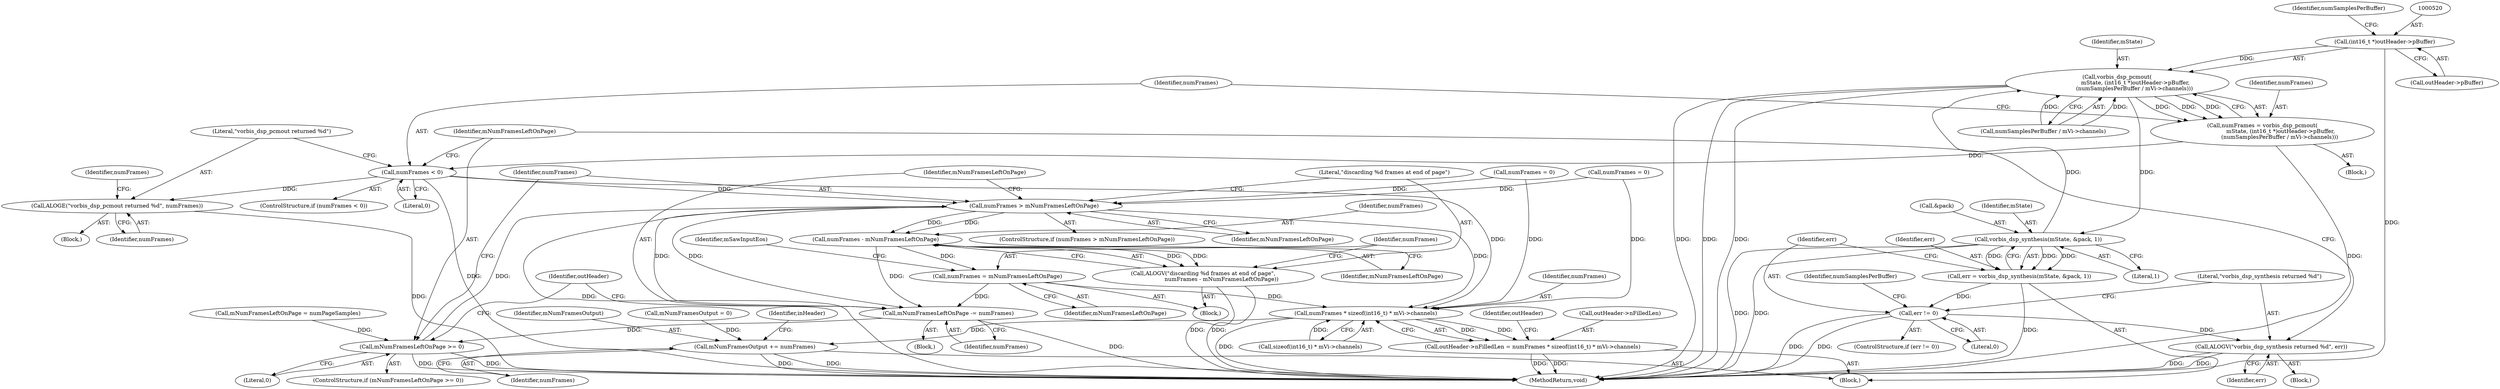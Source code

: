 digraph "0_Android_4e32001e4196f39ddd0b86686ae0231c8f5ed944_0@pointer" {
"1000519" [label="(Call,(int16_t *)outHeader->pBuffer)"];
"1000517" [label="(Call,vorbis_dsp_pcmout(\n                     mState, (int16_t *)outHeader->pBuffer,\n                    (numSamplesPerBuffer / mVi->channels)))"];
"1000475" [label="(Call,vorbis_dsp_synthesis(mState, &pack, 1))"];
"1000473" [label="(Call,err = vorbis_dsp_synthesis(mState, &pack, 1))"];
"1000481" [label="(Call,err != 0)"];
"1000485" [label="(Call,ALOGV(\"vorbis_dsp_synthesis returned %d\", err))"];
"1000515" [label="(Call,numFrames = vorbis_dsp_pcmout(\n                     mState, (int16_t *)outHeader->pBuffer,\n                    (numSamplesPerBuffer / mVi->channels)))"];
"1000530" [label="(Call,numFrames < 0)"];
"1000534" [label="(Call,ALOGE(\"vorbis_dsp_pcmout returned %d\", numFrames))"];
"1000546" [label="(Call,numFrames > mNumFramesLeftOnPage)"];
"1000552" [label="(Call,numFrames - mNumFramesLeftOnPage)"];
"1000550" [label="(Call,ALOGV(\"discarding %d frames at end of page\",\n                     numFrames - mNumFramesLeftOnPage))"];
"1000555" [label="(Call,numFrames = mNumFramesLeftOnPage)"];
"1000569" [label="(Call,mNumFramesLeftOnPage -= numFrames)"];
"1000541" [label="(Call,mNumFramesLeftOnPage >= 0)"];
"1000576" [label="(Call,numFrames * sizeof(int16_t) * mVi->channels)"];
"1000572" [label="(Call,outHeader->nFilledLen = numFrames * sizeof(int16_t) * mVi->channels)"];
"1000592" [label="(Call,mNumFramesOutput += numFrames)"];
"1000547" [label="(Identifier,numFrames)"];
"1000519" [label="(Call,(int16_t *)outHeader->pBuffer)"];
"1000481" [label="(Call,err != 0)"];
"1000479" [label="(Literal,1)"];
"1000555" [label="(Call,numFrames = mNumFramesLeftOnPage)"];
"1000477" [label="(Call,&pack)"];
"1000492" [label="(Identifier,numSamplesPerBuffer)"];
"1000464" [label="(Call,numFrames = 0)"];
"1000476" [label="(Identifier,mState)"];
"1000556" [label="(Identifier,numFrames)"];
"1000486" [label="(Literal,\"vorbis_dsp_synthesis returned %d\")"];
"1000544" [label="(Block,)"];
"1000541" [label="(Call,mNumFramesLeftOnPage >= 0)"];
"1000517" [label="(Call,vorbis_dsp_pcmout(\n                     mState, (int16_t *)outHeader->pBuffer,\n                    (numSamplesPerBuffer / mVi->channels)))"];
"1000557" [label="(Identifier,mNumFramesLeftOnPage)"];
"1000569" [label="(Call,mNumFramesLeftOnPage -= numFrames)"];
"1000574" [label="(Identifier,outHeader)"];
"1000473" [label="(Call,err = vorbis_dsp_synthesis(mState, &pack, 1))"];
"1000545" [label="(ControlStructure,if (numFrames > mNumFramesLeftOnPage))"];
"1000516" [label="(Identifier,numFrames)"];
"1000542" [label="(Identifier,mNumFramesLeftOnPage)"];
"1000535" [label="(Literal,\"vorbis_dsp_pcmout returned %d\")"];
"1000552" [label="(Call,numFrames - mNumFramesLeftOnPage)"];
"1000525" [label="(Identifier,numSamplesPerBuffer)"];
"1000489" [label="(Block,)"];
"1000536" [label="(Identifier,numFrames)"];
"1000365" [label="(Call,mNumFramesLeftOnPage = numPageSamples)"];
"1000553" [label="(Identifier,numFrames)"];
"1000554" [label="(Identifier,mNumFramesLeftOnPage)"];
"1000483" [label="(Literal,0)"];
"1000515" [label="(Call,numFrames = vorbis_dsp_pcmout(\n                     mState, (int16_t *)outHeader->pBuffer,\n                    (numSamplesPerBuffer / mVi->channels)))"];
"1000474" [label="(Identifier,err)"];
"1000529" [label="(ControlStructure,if (numFrames < 0))"];
"1000532" [label="(Literal,0)"];
"1000550" [label="(Call,ALOGV(\"discarding %d frames at end of page\",\n                     numFrames - mNumFramesLeftOnPage))"];
"1000543" [label="(Literal,0)"];
"1000593" [label="(Identifier,mNumFramesOutput)"];
"1000351" [label="(Call,mNumFramesOutput = 0)"];
"1000546" [label="(Call,numFrames > mNumFramesLeftOnPage)"];
"1000571" [label="(Identifier,numFrames)"];
"1000482" [label="(Identifier,err)"];
"1000577" [label="(Identifier,numFrames)"];
"1000524" [label="(Call,numSamplesPerBuffer / mVi->channels)"];
"1000572" [label="(Call,outHeader->nFilledLen = numFrames * sizeof(int16_t) * mVi->channels)"];
"1000548" [label="(Identifier,mNumFramesLeftOnPage)"];
"1000586" [label="(Identifier,outHeader)"];
"1000531" [label="(Identifier,numFrames)"];
"1000485" [label="(Call,ALOGV(\"vorbis_dsp_synthesis returned %d\", err))"];
"1000533" [label="(Block,)"];
"1000630" [label="(MethodReturn,void)"];
"1000538" [label="(Identifier,numFrames)"];
"1000578" [label="(Call,sizeof(int16_t) * mVi->channels)"];
"1000518" [label="(Identifier,mState)"];
"1000573" [label="(Call,outHeader->nFilledLen)"];
"1000537" [label="(Call,numFrames = 0)"];
"1000596" [label="(Identifier,inHeader)"];
"1000540" [label="(ControlStructure,if (mNumFramesLeftOnPage >= 0))"];
"1000592" [label="(Call,mNumFramesOutput += numFrames)"];
"1000487" [label="(Identifier,err)"];
"1000480" [label="(ControlStructure,if (err != 0))"];
"1000549" [label="(Block,)"];
"1000534" [label="(Call,ALOGE(\"vorbis_dsp_pcmout returned %d\", numFrames))"];
"1000576" [label="(Call,numFrames * sizeof(int16_t) * mVi->channels)"];
"1000257" [label="(Block,)"];
"1000530" [label="(Call,numFrames < 0)"];
"1000484" [label="(Block,)"];
"1000551" [label="(Literal,\"discarding %d frames at end of page\")"];
"1000594" [label="(Identifier,numFrames)"];
"1000521" [label="(Call,outHeader->pBuffer)"];
"1000559" [label="(Identifier,mSawInputEos)"];
"1000570" [label="(Identifier,mNumFramesLeftOnPage)"];
"1000475" [label="(Call,vorbis_dsp_synthesis(mState, &pack, 1))"];
"1000519" -> "1000517"  [label="AST: "];
"1000519" -> "1000521"  [label="CFG: "];
"1000520" -> "1000519"  [label="AST: "];
"1000521" -> "1000519"  [label="AST: "];
"1000525" -> "1000519"  [label="CFG: "];
"1000519" -> "1000630"  [label="DDG: "];
"1000519" -> "1000517"  [label="DDG: "];
"1000517" -> "1000515"  [label="AST: "];
"1000517" -> "1000524"  [label="CFG: "];
"1000518" -> "1000517"  [label="AST: "];
"1000524" -> "1000517"  [label="AST: "];
"1000515" -> "1000517"  [label="CFG: "];
"1000517" -> "1000630"  [label="DDG: "];
"1000517" -> "1000630"  [label="DDG: "];
"1000517" -> "1000630"  [label="DDG: "];
"1000517" -> "1000475"  [label="DDG: "];
"1000517" -> "1000515"  [label="DDG: "];
"1000517" -> "1000515"  [label="DDG: "];
"1000517" -> "1000515"  [label="DDG: "];
"1000475" -> "1000517"  [label="DDG: "];
"1000524" -> "1000517"  [label="DDG: "];
"1000524" -> "1000517"  [label="DDG: "];
"1000475" -> "1000473"  [label="AST: "];
"1000475" -> "1000479"  [label="CFG: "];
"1000476" -> "1000475"  [label="AST: "];
"1000477" -> "1000475"  [label="AST: "];
"1000479" -> "1000475"  [label="AST: "];
"1000473" -> "1000475"  [label="CFG: "];
"1000475" -> "1000630"  [label="DDG: "];
"1000475" -> "1000630"  [label="DDG: "];
"1000475" -> "1000473"  [label="DDG: "];
"1000475" -> "1000473"  [label="DDG: "];
"1000475" -> "1000473"  [label="DDG: "];
"1000473" -> "1000257"  [label="AST: "];
"1000474" -> "1000473"  [label="AST: "];
"1000482" -> "1000473"  [label="CFG: "];
"1000473" -> "1000630"  [label="DDG: "];
"1000473" -> "1000481"  [label="DDG: "];
"1000481" -> "1000480"  [label="AST: "];
"1000481" -> "1000483"  [label="CFG: "];
"1000482" -> "1000481"  [label="AST: "];
"1000483" -> "1000481"  [label="AST: "];
"1000486" -> "1000481"  [label="CFG: "];
"1000492" -> "1000481"  [label="CFG: "];
"1000481" -> "1000630"  [label="DDG: "];
"1000481" -> "1000630"  [label="DDG: "];
"1000481" -> "1000485"  [label="DDG: "];
"1000485" -> "1000484"  [label="AST: "];
"1000485" -> "1000487"  [label="CFG: "];
"1000486" -> "1000485"  [label="AST: "];
"1000487" -> "1000485"  [label="AST: "];
"1000542" -> "1000485"  [label="CFG: "];
"1000485" -> "1000630"  [label="DDG: "];
"1000485" -> "1000630"  [label="DDG: "];
"1000515" -> "1000489"  [label="AST: "];
"1000516" -> "1000515"  [label="AST: "];
"1000531" -> "1000515"  [label="CFG: "];
"1000515" -> "1000630"  [label="DDG: "];
"1000515" -> "1000530"  [label="DDG: "];
"1000530" -> "1000529"  [label="AST: "];
"1000530" -> "1000532"  [label="CFG: "];
"1000531" -> "1000530"  [label="AST: "];
"1000532" -> "1000530"  [label="AST: "];
"1000535" -> "1000530"  [label="CFG: "];
"1000542" -> "1000530"  [label="CFG: "];
"1000530" -> "1000630"  [label="DDG: "];
"1000530" -> "1000534"  [label="DDG: "];
"1000530" -> "1000546"  [label="DDG: "];
"1000530" -> "1000576"  [label="DDG: "];
"1000534" -> "1000533"  [label="AST: "];
"1000534" -> "1000536"  [label="CFG: "];
"1000535" -> "1000534"  [label="AST: "];
"1000536" -> "1000534"  [label="AST: "];
"1000538" -> "1000534"  [label="CFG: "];
"1000534" -> "1000630"  [label="DDG: "];
"1000546" -> "1000545"  [label="AST: "];
"1000546" -> "1000548"  [label="CFG: "];
"1000547" -> "1000546"  [label="AST: "];
"1000548" -> "1000546"  [label="AST: "];
"1000551" -> "1000546"  [label="CFG: "];
"1000570" -> "1000546"  [label="CFG: "];
"1000546" -> "1000630"  [label="DDG: "];
"1000464" -> "1000546"  [label="DDG: "];
"1000537" -> "1000546"  [label="DDG: "];
"1000541" -> "1000546"  [label="DDG: "];
"1000546" -> "1000552"  [label="DDG: "];
"1000546" -> "1000552"  [label="DDG: "];
"1000546" -> "1000569"  [label="DDG: "];
"1000546" -> "1000569"  [label="DDG: "];
"1000546" -> "1000576"  [label="DDG: "];
"1000552" -> "1000550"  [label="AST: "];
"1000552" -> "1000554"  [label="CFG: "];
"1000553" -> "1000552"  [label="AST: "];
"1000554" -> "1000552"  [label="AST: "];
"1000550" -> "1000552"  [label="CFG: "];
"1000552" -> "1000550"  [label="DDG: "];
"1000552" -> "1000550"  [label="DDG: "];
"1000552" -> "1000555"  [label="DDG: "];
"1000552" -> "1000569"  [label="DDG: "];
"1000550" -> "1000549"  [label="AST: "];
"1000551" -> "1000550"  [label="AST: "];
"1000556" -> "1000550"  [label="CFG: "];
"1000550" -> "1000630"  [label="DDG: "];
"1000550" -> "1000630"  [label="DDG: "];
"1000555" -> "1000549"  [label="AST: "];
"1000555" -> "1000557"  [label="CFG: "];
"1000556" -> "1000555"  [label="AST: "];
"1000557" -> "1000555"  [label="AST: "];
"1000559" -> "1000555"  [label="CFG: "];
"1000555" -> "1000569"  [label="DDG: "];
"1000555" -> "1000576"  [label="DDG: "];
"1000569" -> "1000544"  [label="AST: "];
"1000569" -> "1000571"  [label="CFG: "];
"1000570" -> "1000569"  [label="AST: "];
"1000571" -> "1000569"  [label="AST: "];
"1000574" -> "1000569"  [label="CFG: "];
"1000569" -> "1000630"  [label="DDG: "];
"1000569" -> "1000541"  [label="DDG: "];
"1000541" -> "1000540"  [label="AST: "];
"1000541" -> "1000543"  [label="CFG: "];
"1000542" -> "1000541"  [label="AST: "];
"1000543" -> "1000541"  [label="AST: "];
"1000547" -> "1000541"  [label="CFG: "];
"1000574" -> "1000541"  [label="CFG: "];
"1000541" -> "1000630"  [label="DDG: "];
"1000541" -> "1000630"  [label="DDG: "];
"1000365" -> "1000541"  [label="DDG: "];
"1000576" -> "1000572"  [label="AST: "];
"1000576" -> "1000578"  [label="CFG: "];
"1000577" -> "1000576"  [label="AST: "];
"1000578" -> "1000576"  [label="AST: "];
"1000572" -> "1000576"  [label="CFG: "];
"1000576" -> "1000630"  [label="DDG: "];
"1000576" -> "1000572"  [label="DDG: "];
"1000576" -> "1000572"  [label="DDG: "];
"1000464" -> "1000576"  [label="DDG: "];
"1000537" -> "1000576"  [label="DDG: "];
"1000578" -> "1000576"  [label="DDG: "];
"1000576" -> "1000592"  [label="DDG: "];
"1000572" -> "1000257"  [label="AST: "];
"1000573" -> "1000572"  [label="AST: "];
"1000586" -> "1000572"  [label="CFG: "];
"1000572" -> "1000630"  [label="DDG: "];
"1000572" -> "1000630"  [label="DDG: "];
"1000592" -> "1000257"  [label="AST: "];
"1000592" -> "1000594"  [label="CFG: "];
"1000593" -> "1000592"  [label="AST: "];
"1000594" -> "1000592"  [label="AST: "];
"1000596" -> "1000592"  [label="CFG: "];
"1000592" -> "1000630"  [label="DDG: "];
"1000592" -> "1000630"  [label="DDG: "];
"1000351" -> "1000592"  [label="DDG: "];
}
